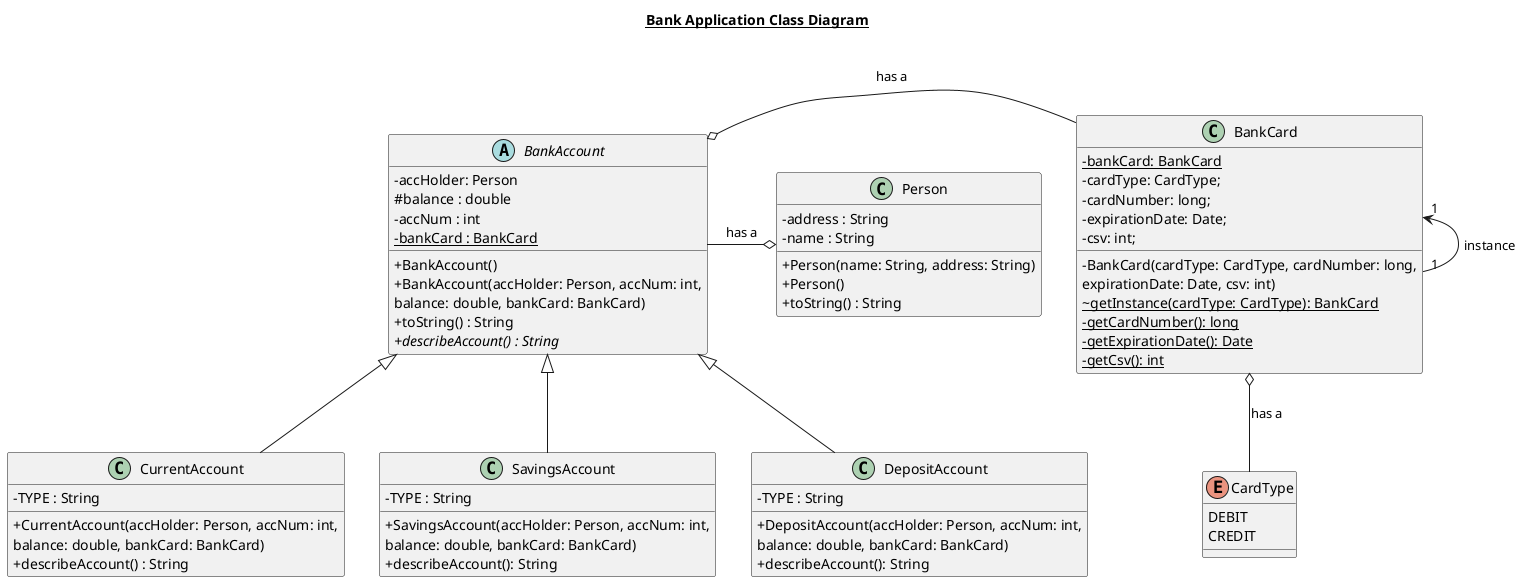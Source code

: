 @startuml
skinparam classAttributeIconSize 0


title __Bank Application Class Diagram__\n

abstract class BankAccount {
    - accHolder: Person
    # balance : double
    - accNum : int
    - {static} bankCard : BankCard
    + BankAccount()
    + BankAccount(accHolder: Person, accNum: int,
    balance: double, bankCard: BankCard)
    + toString() : String
    {abstract} + describeAccount() : String
 }

 class CurrentAccount {
    - TYPE : String
    + CurrentAccount(accHolder: Person, accNum: int,
    balance: double, bankCard: BankCard)
    + describeAccount() : String
 }

 class Person {
    - address : String
    - name : String
    + Person(name: String, address: String)
    + Person()
    + toString() : String
 }

 class SavingsAccount {
    - TYPE : String
    + SavingsAccount(accHolder: Person, accNum: int,
    balance: double, bankCard: BankCard)
    + describeAccount(): String
 }

 class DepositAccount {
    - TYPE : String
    + DepositAccount(accHolder: Person, accNum: int,
    balance: double, bankCard: BankCard)
    + describeAccount(): String
 }

 class BankCard {
     - {static} bankCard: BankCard
     - cardType: CardType;
     - cardNumber: long;
     - expirationDate: Date;
     - csv: int;
     - BankCard(cardType: CardType, cardNumber: long,
     expirationDate: Date, csv: int)
     ~ {static} getInstance(cardType: CardType): BankCard
     - {static} getCardNumber(): long
     - {static} getExpirationDate(): Date
     - {static} getCsv(): int
 }

enum CardType {
  DEBIT
  CREDIT
}

  BankAccount -right-o Person : has a
  BankAccount o-right- BankCard : has a
  BankCard o-down- CardType : has a
  CurrentAccount -up-|> BankAccount
  SavingsAccount -up-|> BankAccount
  DepositAccount -up-|> BankAccount
  BankCard "1" -up-> "1" BankCard: instance

@enduml
